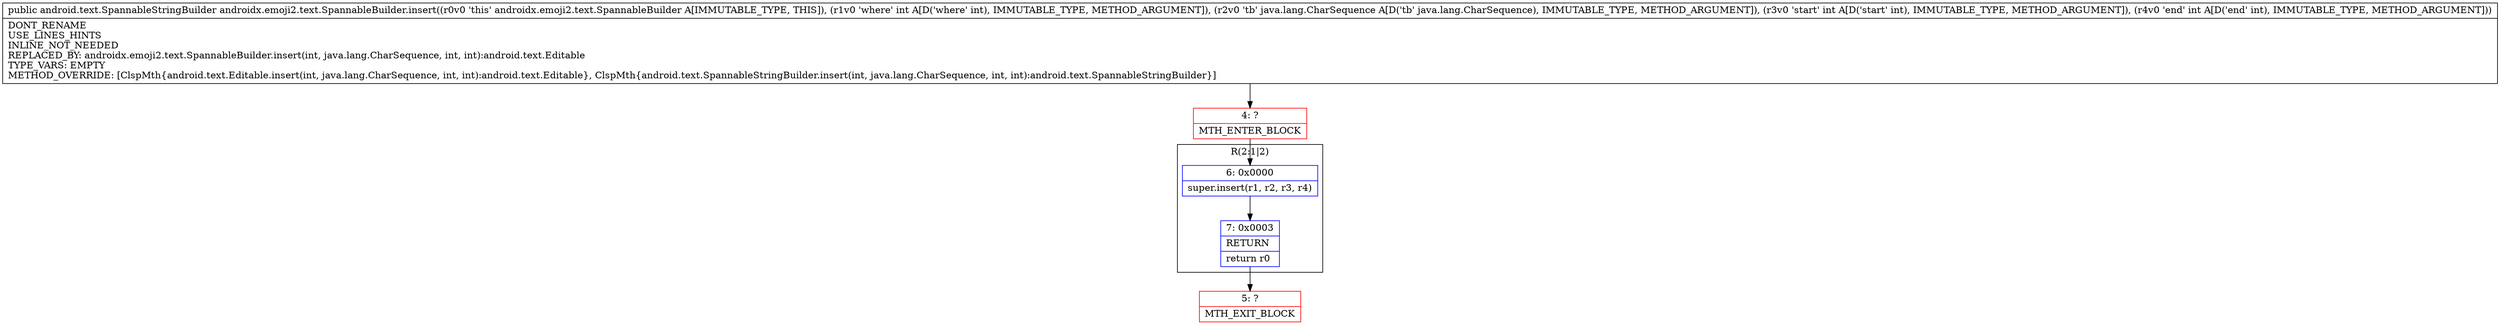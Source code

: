 digraph "CFG forandroidx.emoji2.text.SpannableBuilder.insert(ILjava\/lang\/CharSequence;II)Landroid\/text\/SpannableStringBuilder;" {
subgraph cluster_Region_1493966760 {
label = "R(2:1|2)";
node [shape=record,color=blue];
Node_6 [shape=record,label="{6\:\ 0x0000|super.insert(r1, r2, r3, r4)\l}"];
Node_7 [shape=record,label="{7\:\ 0x0003|RETURN\l|return r0\l}"];
}
Node_4 [shape=record,color=red,label="{4\:\ ?|MTH_ENTER_BLOCK\l}"];
Node_5 [shape=record,color=red,label="{5\:\ ?|MTH_EXIT_BLOCK\l}"];
MethodNode[shape=record,label="{public android.text.SpannableStringBuilder androidx.emoji2.text.SpannableBuilder.insert((r0v0 'this' androidx.emoji2.text.SpannableBuilder A[IMMUTABLE_TYPE, THIS]), (r1v0 'where' int A[D('where' int), IMMUTABLE_TYPE, METHOD_ARGUMENT]), (r2v0 'tb' java.lang.CharSequence A[D('tb' java.lang.CharSequence), IMMUTABLE_TYPE, METHOD_ARGUMENT]), (r3v0 'start' int A[D('start' int), IMMUTABLE_TYPE, METHOD_ARGUMENT]), (r4v0 'end' int A[D('end' int), IMMUTABLE_TYPE, METHOD_ARGUMENT]))  | DONT_RENAME\lUSE_LINES_HINTS\lINLINE_NOT_NEEDED\lREPLACED_BY: androidx.emoji2.text.SpannableBuilder.insert(int, java.lang.CharSequence, int, int):android.text.Editable\lTYPE_VARS: EMPTY\lMETHOD_OVERRIDE: [ClspMth\{android.text.Editable.insert(int, java.lang.CharSequence, int, int):android.text.Editable\}, ClspMth\{android.text.SpannableStringBuilder.insert(int, java.lang.CharSequence, int, int):android.text.SpannableStringBuilder\}]\l}"];
MethodNode -> Node_4;Node_6 -> Node_7;
Node_7 -> Node_5;
Node_4 -> Node_6;
}

